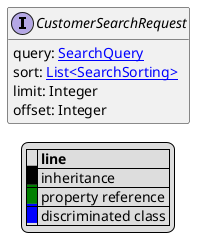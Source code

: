 @startuml

hide empty fields
hide empty methods
legend
|= |= line |
|<back:black>   </back>| inheritance |
|<back:green>   </back>| property reference |
|<back:blue>   </back>| discriminated class |
endlegend
interface CustomerSearchRequest [[CustomerSearchRequest.svg]]  {
    query: [[SearchQuery.svg SearchQuery]]
    sort: [[SearchSorting.svg List<SearchSorting>]]
    limit: Integer
    offset: Integer
}






@enduml
